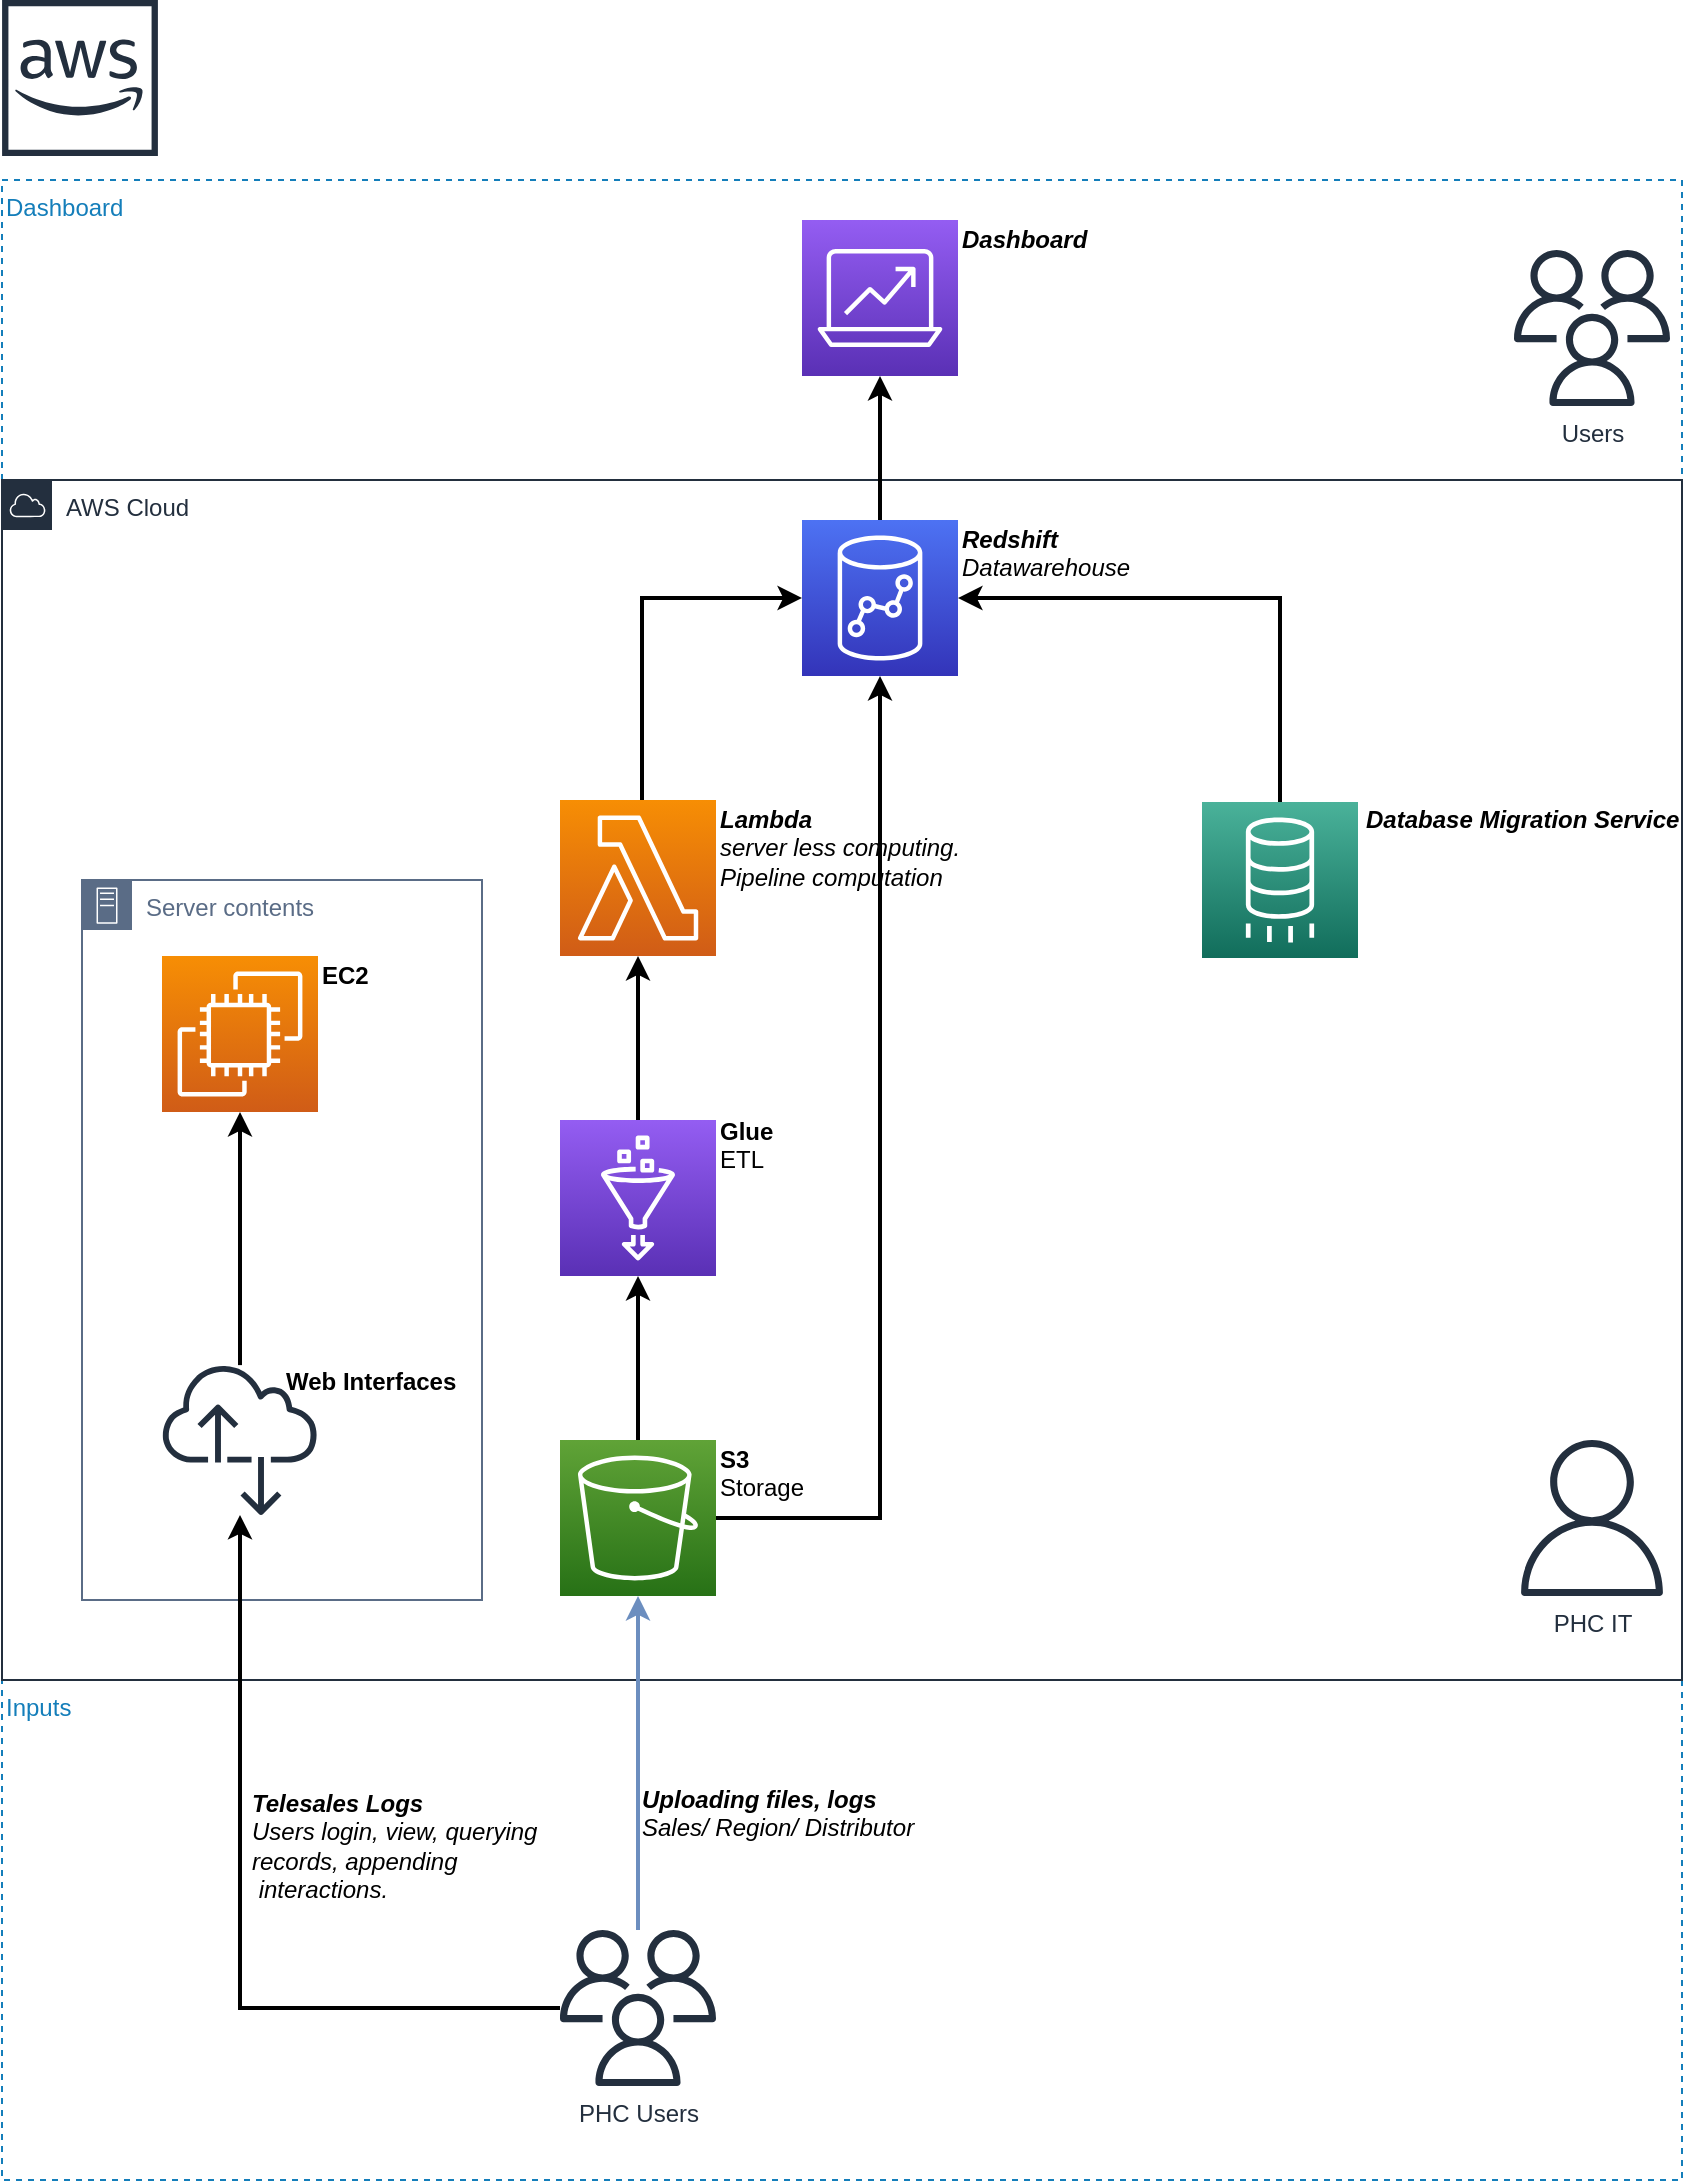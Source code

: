 <mxfile version="10.4.4" type="github"><diagram id="VG3a1oNiP7LvIcTsy2ED" name="Page-1"><mxGraphModel dx="1394" dy="747" grid="1" gridSize="10" guides="1" tooltips="1" connect="1" arrows="1" fold="1" page="1" pageScale="1" pageWidth="850" pageHeight="1100" math="0" shadow="0"><root><mxCell id="0"/><mxCell id="1" parent="0"/><mxCell id="gdlcvHb_BhMW-SP_Hg0V-46" value="Dashboard" style="fillColor=none;strokeColor=#147EBA;dashed=1;verticalAlign=top;fontStyle=0;fontColor=#147EBA;labelPosition=center;verticalLabelPosition=middle;align=left;" parent="1" vertex="1"><mxGeometry y="90" width="840" height="150" as="geometry"/></mxCell><mxCell id="gdlcvHb_BhMW-SP_Hg0V-24" value="Inputs" style="fillColor=none;strokeColor=#147EBA;dashed=1;verticalAlign=top;fontStyle=0;fontColor=#147EBA;labelPosition=center;verticalLabelPosition=middle;align=left;" parent="1" vertex="1"><mxGeometry y="840" width="840" height="250" as="geometry"/></mxCell><mxCell id="gdlcvHb_BhMW-SP_Hg0V-26" value="Server contents" style="points=[[0,0],[0.25,0],[0.5,0],[0.75,0],[1,0],[1,0.25],[1,0.5],[1,0.75],[1,1],[0.75,1],[0.5,1],[0.25,1],[0,1],[0,0.75],[0,0.5],[0,0.25]];outlineConnect=0;gradientColor=none;html=1;whiteSpace=wrap;fontSize=12;fontStyle=0;shape=mxgraph.aws4.group;grIcon=mxgraph.aws4.group_on_premise;strokeColor=#5A6C86;fillColor=none;verticalAlign=top;align=left;spacingLeft=30;fontColor=#5A6C86;dashed=0;" parent="1" vertex="1"><mxGeometry x="40" y="440" width="200" height="360" as="geometry"/></mxCell><mxCell id="gdlcvHb_BhMW-SP_Hg0V-25" value="AWS Cloud" style="points=[[0,0],[0.25,0],[0.5,0],[0.75,0],[1,0],[1,0.25],[1,0.5],[1,0.75],[1,1],[0.75,1],[0.5,1],[0.25,1],[0,1],[0,0.75],[0,0.5],[0,0.25]];outlineConnect=0;gradientColor=none;html=1;whiteSpace=wrap;fontSize=12;fontStyle=0;shape=mxgraph.aws4.group;grIcon=mxgraph.aws4.group_aws_cloud;strokeColor=#232F3E;fillColor=none;verticalAlign=top;align=left;spacingLeft=30;fontColor=#232F3E;dashed=0;" parent="1" vertex="1"><mxGeometry y="240" width="840" height="600" as="geometry"/></mxCell><mxCell id="gdlcvHb_BhMW-SP_Hg0V-2" value="" style="outlineConnect=0;fontColor=#232F3E;gradientColor=#F78E04;gradientDirection=north;fillColor=#D05C17;strokeColor=#ffffff;dashed=0;verticalLabelPosition=bottom;verticalAlign=top;align=center;html=1;fontSize=12;fontStyle=1;aspect=fixed;shape=mxgraph.aws4.resourceIcon;resIcon=mxgraph.aws4.ec2;" parent="1" vertex="1"><mxGeometry x="80" y="478" width="78" height="78" as="geometry"/></mxCell><mxCell id="gdlcvHb_BhMW-SP_Hg0V-19" style="edgeStyle=orthogonalEdgeStyle;rounded=0;orthogonalLoop=1;jettySize=auto;html=1;strokeWidth=2;" parent="1" source="gdlcvHb_BhMW-SP_Hg0V-4" target="gdlcvHb_BhMW-SP_Hg0V-7" edge="1"><mxGeometry relative="1" as="geometry"/></mxCell><mxCell id="gdlcvHb_BhMW-SP_Hg0V-4" value="" style="outlineConnect=0;fontColor=#232F3E;gradientColor=#945DF2;gradientDirection=north;fillColor=#5A30B5;strokeColor=#ffffff;dashed=0;verticalLabelPosition=bottom;verticalAlign=top;align=center;html=1;fontSize=12;fontStyle=1;aspect=fixed;shape=mxgraph.aws4.resourceIcon;resIcon=mxgraph.aws4.glue;" parent="1" vertex="1"><mxGeometry x="279" y="560" width="78" height="78" as="geometry"/></mxCell><mxCell id="gdlcvHb_BhMW-SP_Hg0V-35" style="edgeStyle=orthogonalEdgeStyle;rounded=0;orthogonalLoop=1;jettySize=auto;html=1;strokeWidth=2;fontColor=#000000;" parent="1" source="gdlcvHb_BhMW-SP_Hg0V-7" target="gdlcvHb_BhMW-SP_Hg0V-13" edge="1"><mxGeometry relative="1" as="geometry"><Array as="points"><mxPoint x="320" y="299"/></Array></mxGeometry></mxCell><mxCell id="gdlcvHb_BhMW-SP_Hg0V-7" value="" style="outlineConnect=0;fontColor=#232F3E;gradientColor=#F78E04;gradientDirection=north;fillColor=#D05C17;strokeColor=#ffffff;dashed=0;verticalLabelPosition=bottom;verticalAlign=top;align=center;html=1;fontSize=12;fontStyle=1;aspect=fixed;shape=mxgraph.aws4.resourceIcon;resIcon=mxgraph.aws4.lambda;" parent="1" vertex="1"><mxGeometry x="279" y="400" width="78" height="78" as="geometry"/></mxCell><mxCell id="gdlcvHb_BhMW-SP_Hg0V-15" style="edgeStyle=orthogonalEdgeStyle;rounded=0;orthogonalLoop=1;jettySize=auto;html=1;fillColor=#dae8fc;strokeColor=#6c8ebf;strokeWidth=2;" parent="1" source="gdlcvHb_BhMW-SP_Hg0V-8" target="gdlcvHb_BhMW-SP_Hg0V-10" edge="1"><mxGeometry relative="1" as="geometry"/></mxCell><mxCell id="gdlcvHb_BhMW-SP_Hg0V-29" style="edgeStyle=orthogonalEdgeStyle;rounded=0;orthogonalLoop=1;jettySize=auto;html=1;strokeWidth=2;" parent="1" source="gdlcvHb_BhMW-SP_Hg0V-8" target="gdlcvHb_BhMW-SP_Hg0V-27" edge="1"><mxGeometry relative="1" as="geometry"/></mxCell><mxCell id="gdlcvHb_BhMW-SP_Hg0V-8" value="PHC Users" style="outlineConnect=0;fontColor=#232F3E;gradientColor=none;fillColor=#232F3E;strokeColor=none;dashed=0;verticalLabelPosition=bottom;verticalAlign=top;align=center;html=1;fontSize=12;fontStyle=0;aspect=fixed;shape=mxgraph.aws4.users;" parent="1" vertex="1"><mxGeometry x="279" y="965" width="78" height="78" as="geometry"/></mxCell><mxCell id="gdlcvHb_BhMW-SP_Hg0V-39" style="edgeStyle=orthogonalEdgeStyle;rounded=0;orthogonalLoop=1;jettySize=auto;html=1;strokeWidth=2;fontColor=#000000;" parent="1" source="gdlcvHb_BhMW-SP_Hg0V-9" target="gdlcvHb_BhMW-SP_Hg0V-13" edge="1"><mxGeometry relative="1" as="geometry"><Array as="points"><mxPoint x="639" y="299"/></Array></mxGeometry></mxCell><mxCell id="gdlcvHb_BhMW-SP_Hg0V-9" value="" style="outlineConnect=0;fontColor=#232F3E;gradientColor=#4AB29A;gradientDirection=north;fillColor=#116D5B;strokeColor=#ffffff;dashed=0;verticalLabelPosition=bottom;verticalAlign=top;align=center;html=1;fontSize=12;fontStyle=1;aspect=fixed;shape=mxgraph.aws4.resourceIcon;resIcon=mxgraph.aws4.database_migration_service;" parent="1" vertex="1"><mxGeometry x="600" y="401" width="78" height="78" as="geometry"/></mxCell><mxCell id="gdlcvHb_BhMW-SP_Hg0V-18" style="edgeStyle=orthogonalEdgeStyle;rounded=0;orthogonalLoop=1;jettySize=auto;html=1;strokeWidth=2;" parent="1" source="gdlcvHb_BhMW-SP_Hg0V-10" target="gdlcvHb_BhMW-SP_Hg0V-4" edge="1"><mxGeometry relative="1" as="geometry"/></mxCell><mxCell id="gdlcvHb_BhMW-SP_Hg0V-21" style="edgeStyle=orthogonalEdgeStyle;rounded=0;orthogonalLoop=1;jettySize=auto;html=1;strokeWidth=2;" parent="1" source="gdlcvHb_BhMW-SP_Hg0V-10" target="gdlcvHb_BhMW-SP_Hg0V-13" edge="1"><mxGeometry relative="1" as="geometry"/></mxCell><mxCell id="gdlcvHb_BhMW-SP_Hg0V-10" value="" style="outlineConnect=0;fontColor=#232F3E;gradientColor=#60A337;gradientDirection=north;fillColor=#277116;strokeColor=#ffffff;dashed=0;verticalLabelPosition=bottom;verticalAlign=top;align=center;html=1;fontSize=12;fontStyle=1;aspect=fixed;shape=mxgraph.aws4.resourceIcon;resIcon=mxgraph.aws4.s3;" parent="1" vertex="1"><mxGeometry x="279" y="720" width="78" height="78" as="geometry"/></mxCell><mxCell id="gdlcvHb_BhMW-SP_Hg0V-44" style="edgeStyle=orthogonalEdgeStyle;rounded=0;orthogonalLoop=1;jettySize=auto;html=1;strokeWidth=2;fontColor=#000000;" parent="1" source="gdlcvHb_BhMW-SP_Hg0V-13" target="gdlcvHb_BhMW-SP_Hg0V-43" edge="1"><mxGeometry relative="1" as="geometry"/></mxCell><mxCell id="gdlcvHb_BhMW-SP_Hg0V-13" value="" style="outlineConnect=0;fontColor=#232F3E;gradientColor=#4D72F3;gradientDirection=north;fillColor=#3334B9;strokeColor=#ffffff;dashed=0;verticalLabelPosition=bottom;verticalAlign=top;align=center;html=1;fontSize=12;fontStyle=1;aspect=fixed;shape=mxgraph.aws4.resourceIcon;resIcon=mxgraph.aws4.redshift;spacingTop=0;" parent="1" vertex="1"><mxGeometry x="400" y="260" width="78" height="78" as="geometry"/></mxCell><mxCell id="gdlcvHb_BhMW-SP_Hg0V-14" value="" style="outlineConnect=0;fontColor=#232F3E;gradientColor=none;fillColor=#232F3E;strokeColor=none;dashed=0;verticalLabelPosition=bottom;verticalAlign=top;align=center;html=1;fontSize=12;fontStyle=0;aspect=fixed;shape=mxgraph.aws4.aws_cloud;" parent="1" vertex="1"><mxGeometry width="78" height="78" as="geometry"/></mxCell><mxCell id="gdlcvHb_BhMW-SP_Hg0V-16" value="&lt;b&gt;Uploading files, logs&lt;/b&gt;&lt;br&gt;Sales/ Region/ Distributor&amp;nbsp;&lt;br&gt;" style="text;html=1;resizable=0;points=[];autosize=1;align=left;verticalAlign=top;spacingTop=-4;fontStyle=2" parent="1" vertex="1"><mxGeometry x="318" y="890" width="150" height="30" as="geometry"/></mxCell><mxCell id="gdlcvHb_BhMW-SP_Hg0V-28" style="edgeStyle=orthogonalEdgeStyle;rounded=0;orthogonalLoop=1;jettySize=auto;html=1;strokeWidth=2;" parent="1" source="gdlcvHb_BhMW-SP_Hg0V-27" target="gdlcvHb_BhMW-SP_Hg0V-2" edge="1"><mxGeometry relative="1" as="geometry"/></mxCell><mxCell id="gdlcvHb_BhMW-SP_Hg0V-27" value="" style="outlineConnect=0;fontColor=#232F3E;gradientColor=none;fillColor=#232F3E;strokeColor=none;dashed=0;verticalLabelPosition=bottom;verticalAlign=top;align=center;html=1;fontSize=12;fontStyle=0;aspect=fixed;shape=mxgraph.aws4.internet_alt2;" parent="1" vertex="1"><mxGeometry x="80" y="681" width="78" height="78" as="geometry"/></mxCell><mxCell id="gdlcvHb_BhMW-SP_Hg0V-30" value="&lt;span&gt;Web Interfaces&lt;/span&gt;" style="text;html=1;resizable=0;points=[];autosize=1;align=left;verticalAlign=top;spacingTop=-4;fontColor=#000000;fontStyle=1" parent="1" vertex="1"><mxGeometry x="140" y="681" width="100" height="20" as="geometry"/></mxCell><mxCell id="gdlcvHb_BhMW-SP_Hg0V-31" value="&lt;span&gt;EC2&lt;/span&gt;" style="text;html=1;resizable=0;points=[];autosize=1;align=left;verticalAlign=top;spacingTop=-4;fontColor=#000000;fontStyle=1" parent="1" vertex="1"><mxGeometry x="158" y="478" width="40" height="20" as="geometry"/></mxCell><mxCell id="gdlcvHb_BhMW-SP_Hg0V-32" value="&lt;span&gt;Lambda&lt;br&gt;&lt;span style=&quot;font-weight: normal&quot;&gt;server less&amp;nbsp;computing.&amp;nbsp;&lt;br&gt;Pipeline computation&amp;nbsp;&amp;nbsp;&lt;/span&gt;&lt;br&gt;&lt;/span&gt;" style="text;html=1;resizable=0;points=[];autosize=1;align=left;verticalAlign=top;spacingTop=-4;fontColor=#000000;fontStyle=3" parent="1" vertex="1"><mxGeometry x="357" y="400" width="140" height="40" as="geometry"/></mxCell><mxCell id="gdlcvHb_BhMW-SP_Hg0V-33" value="&lt;span&gt;Glue&lt;br&gt;&lt;span style=&quot;font-weight: normal&quot;&gt;ETL&lt;/span&gt;&lt;br&gt;&lt;/span&gt;" style="text;html=1;resizable=0;points=[];autosize=1;align=left;verticalAlign=top;spacingTop=-4;fontColor=#000000;fontStyle=1" parent="1" vertex="1"><mxGeometry x="357" y="556" width="40" height="30" as="geometry"/></mxCell><mxCell id="gdlcvHb_BhMW-SP_Hg0V-37" value="&lt;i&gt;Redshift&lt;br&gt;&lt;span style=&quot;font-weight: normal&quot;&gt;Datawarehouse&lt;/span&gt;&lt;br&gt;&lt;/i&gt;" style="text;html=1;resizable=0;points=[];autosize=1;align=left;verticalAlign=top;spacingTop=-4;fontColor=#000000;fontStyle=1" parent="1" vertex="1"><mxGeometry x="478" y="260" width="100" height="30" as="geometry"/></mxCell><mxCell id="gdlcvHb_BhMW-SP_Hg0V-38" value="S3&lt;br&gt;&lt;span style=&quot;font-weight: normal&quot;&gt;Storage&lt;/span&gt;&lt;br&gt;" style="text;html=1;resizable=0;points=[];autosize=1;align=left;verticalAlign=top;spacingTop=-4;fontColor=#000000;fontStyle=1" parent="1" vertex="1"><mxGeometry x="357" y="720" width="60" height="30" as="geometry"/></mxCell><mxCell id="gdlcvHb_BhMW-SP_Hg0V-40" value="&lt;span&gt;Database Migration Service&lt;br&gt;&lt;/span&gt;" style="text;html=1;resizable=0;points=[];autosize=1;align=left;verticalAlign=top;spacingTop=-4;fontColor=#000000;fontStyle=3" parent="1" vertex="1"><mxGeometry x="680" y="400" width="160" height="20" as="geometry"/></mxCell><mxCell id="gdlcvHb_BhMW-SP_Hg0V-41" value="&lt;b&gt;Telesales Logs&amp;nbsp;&lt;/b&gt;&lt;br&gt;Users login, view, querying&amp;nbsp;&lt;br&gt;records, appending&lt;br&gt;&amp;nbsp;interactions.&amp;nbsp;&lt;br&gt;" style="text;html=1;resizable=0;points=[];autosize=1;align=left;verticalAlign=top;spacingTop=-4;fontStyle=2" parent="1" vertex="1"><mxGeometry x="123" y="892" width="160" height="60" as="geometry"/></mxCell><mxCell id="gdlcvHb_BhMW-SP_Hg0V-43" value="" style="outlineConnect=0;fontColor=#232F3E;gradientColor=#945DF2;gradientDirection=north;fillColor=#5A30B5;strokeColor=#ffffff;dashed=0;verticalLabelPosition=bottom;verticalAlign=top;align=center;html=1;fontSize=12;fontStyle=0;aspect=fixed;shape=mxgraph.aws4.resourceIcon;resIcon=mxgraph.aws4.analytics;" parent="1" vertex="1"><mxGeometry x="400" y="110" width="78" height="78" as="geometry"/></mxCell><mxCell id="gdlcvHb_BhMW-SP_Hg0V-45" value="&lt;i&gt;Dashboard&lt;br&gt;&lt;br&gt;&lt;/i&gt;" style="text;html=1;resizable=0;points=[];autosize=1;align=left;verticalAlign=top;spacingTop=-4;fontColor=#000000;fontStyle=1" parent="1" vertex="1"><mxGeometry x="478" y="110" width="70" height="30" as="geometry"/></mxCell><mxCell id="gdlcvHb_BhMW-SP_Hg0V-47" value="Users" style="outlineConnect=0;fontColor=#232F3E;gradientColor=none;fillColor=#232F3E;strokeColor=none;dashed=0;verticalLabelPosition=bottom;verticalAlign=top;align=center;html=1;fontSize=12;fontStyle=0;aspect=fixed;shape=mxgraph.aws4.users;" parent="1" vertex="1"><mxGeometry x="756" y="125" width="78" height="78" as="geometry"/></mxCell><mxCell id="gdlcvHb_BhMW-SP_Hg0V-48" value="PHC IT" style="outlineConnect=0;fontColor=#232F3E;gradientColor=none;fillColor=#232F3E;strokeColor=none;dashed=0;verticalLabelPosition=bottom;verticalAlign=top;align=center;html=1;fontSize=12;fontStyle=0;aspect=fixed;shape=mxgraph.aws4.user;" parent="1" vertex="1"><mxGeometry x="756" y="720" width="78" height="78" as="geometry"/></mxCell></root></mxGraphModel></diagram></mxfile>